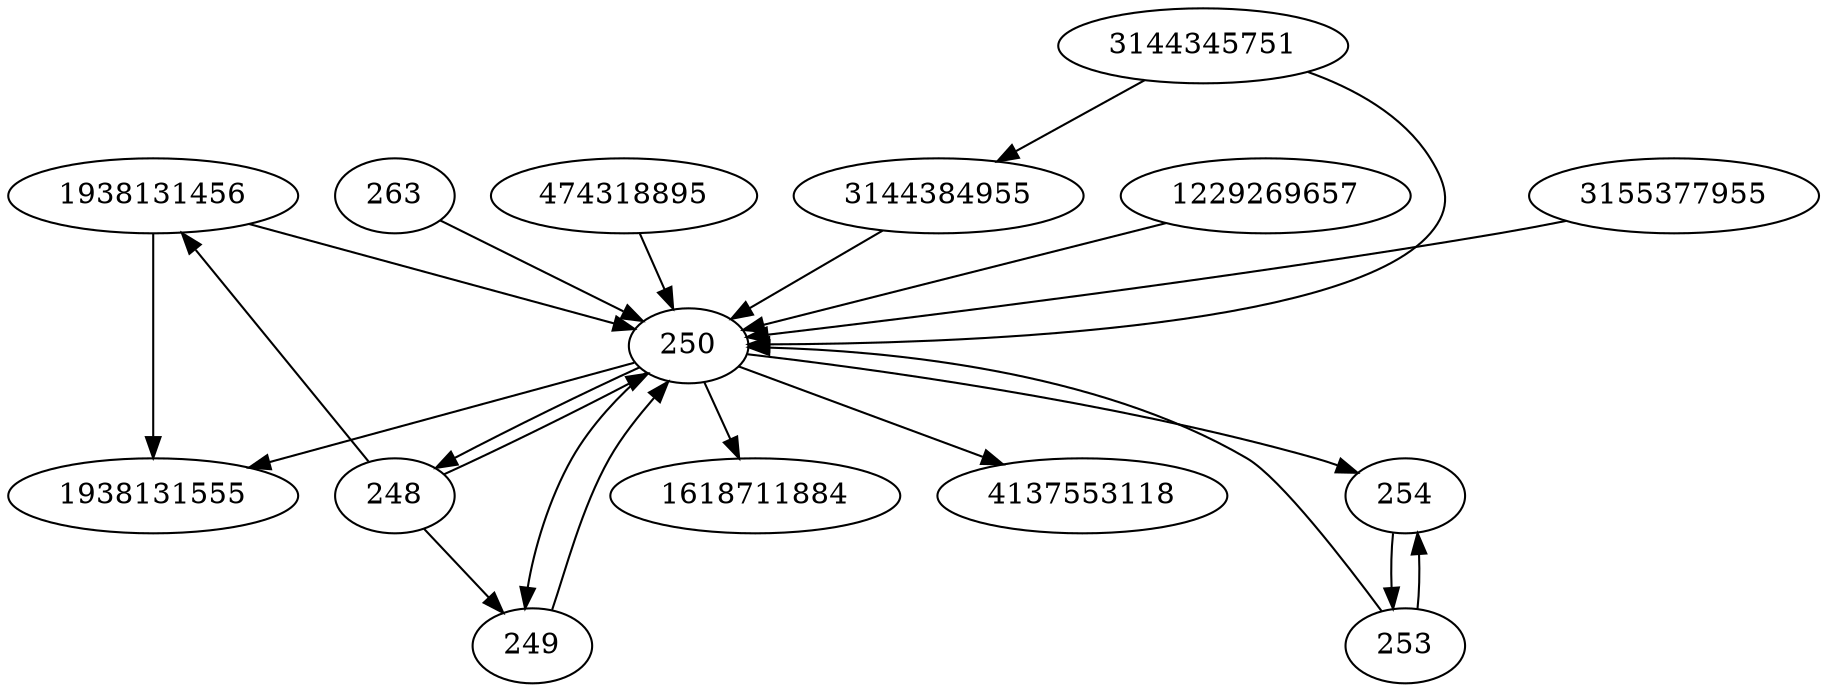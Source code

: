 strict digraph  {
1938131456;
1938131555;
3155377955;
249;
263;
1618711884;
474318895;
4137553118;
3144345751;
248;
1229269657;
250;
3144384955;
253;
254;
1938131456 -> 1938131555;
1938131456 -> 250;
3155377955 -> 250;
249 -> 250;
263 -> 250;
474318895 -> 250;
3144345751 -> 250;
3144345751 -> 3144384955;
248 -> 249;
248 -> 1938131456;
248 -> 250;
1229269657 -> 250;
250 -> 4137553118;
250 -> 249;
250 -> 1938131555;
250 -> 1618711884;
250 -> 248;
250 -> 254;
3144384955 -> 250;
253 -> 250;
253 -> 254;
254 -> 253;
}
